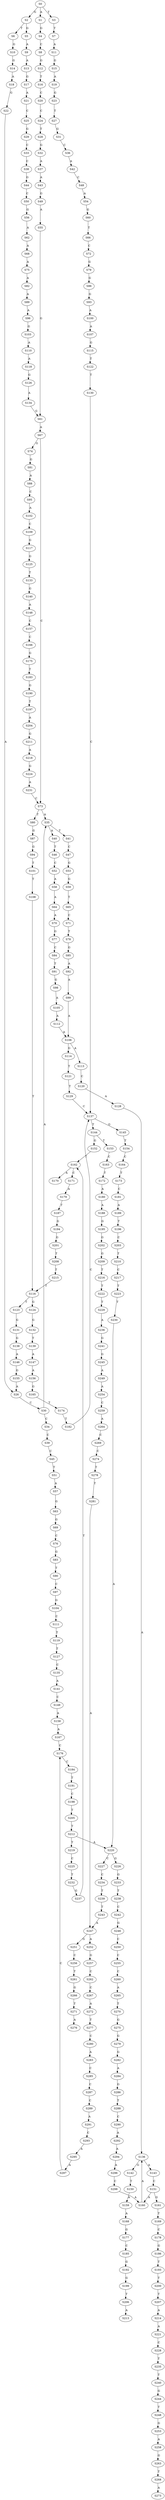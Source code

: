 strict digraph  {
	S0 -> S1 [ label = A ];
	S0 -> S2 [ label = G ];
	S0 -> S3 [ label = T ];
	S1 -> S4 [ label = G ];
	S2 -> S5 [ label = G ];
	S2 -> S6 [ label = T ];
	S3 -> S7 [ label = T ];
	S4 -> S8 [ label = C ];
	S5 -> S9 [ label = A ];
	S6 -> S10 [ label = G ];
	S7 -> S11 [ label = A ];
	S8 -> S12 [ label = G ];
	S9 -> S13 [ label = A ];
	S10 -> S14 [ label = G ];
	S11 -> S15 [ label = G ];
	S12 -> S16 [ label = T ];
	S13 -> S17 [ label = G ];
	S14 -> S18 [ label = A ];
	S15 -> S19 [ label = A ];
	S16 -> S20 [ label = C ];
	S17 -> S21 [ label = A ];
	S18 -> S22 [ label = G ];
	S19 -> S23 [ label = G ];
	S20 -> S24 [ label = C ];
	S21 -> S25 [ label = C ];
	S22 -> S26 [ label = A ];
	S23 -> S27 [ label = T ];
	S24 -> S28 [ label = T ];
	S25 -> S29 [ label = G ];
	S26 -> S30 [ label = C ];
	S27 -> S31 [ label = G ];
	S28 -> S32 [ label = G ];
	S29 -> S33 [ label = C ];
	S30 -> S34 [ label = C ];
	S30 -> S35 [ label = A ];
	S31 -> S36 [ label = C ];
	S32 -> S37 [ label = A ];
	S33 -> S38 [ label = C ];
	S34 -> S39 [ label = C ];
	S35 -> S40 [ label = A ];
	S35 -> S41 [ label = T ];
	S36 -> S42 [ label = A ];
	S37 -> S43 [ label = A ];
	S38 -> S44 [ label = G ];
	S39 -> S45 [ label = C ];
	S40 -> S46 [ label = T ];
	S41 -> S47 [ label = C ];
	S42 -> S48 [ label = C ];
	S43 -> S49 [ label = G ];
	S44 -> S50 [ label = C ];
	S45 -> S51 [ label = T ];
	S46 -> S52 [ label = C ];
	S47 -> S53 [ label = G ];
	S48 -> S54 [ label = A ];
	S49 -> S55 [ label = A ];
	S50 -> S56 [ label = G ];
	S51 -> S57 [ label = A ];
	S52 -> S58 [ label = A ];
	S53 -> S59 [ label = G ];
	S54 -> S60 [ label = G ];
	S55 -> S61 [ label = G ];
	S56 -> S62 [ label = A ];
	S57 -> S63 [ label = G ];
	S58 -> S64 [ label = A ];
	S59 -> S65 [ label = T ];
	S60 -> S66 [ label = T ];
	S61 -> S67 [ label = A ];
	S62 -> S68 [ label = A ];
	S63 -> S69 [ label = G ];
	S64 -> S70 [ label = A ];
	S65 -> S71 [ label = C ];
	S66 -> S72 [ label = C ];
	S67 -> S73 [ label = C ];
	S67 -> S74 [ label = G ];
	S68 -> S75 [ label = A ];
	S69 -> S76 [ label = C ];
	S70 -> S77 [ label = G ];
	S71 -> S78 [ label = T ];
	S72 -> S79 [ label = G ];
	S73 -> S80 [ label = T ];
	S73 -> S35 [ label = A ];
	S74 -> S81 [ label = G ];
	S75 -> S82 [ label = A ];
	S76 -> S83 [ label = G ];
	S77 -> S84 [ label = C ];
	S78 -> S85 [ label = G ];
	S79 -> S86 [ label = G ];
	S80 -> S87 [ label = G ];
	S81 -> S88 [ label = A ];
	S82 -> S89 [ label = A ];
	S83 -> S90 [ label = T ];
	S84 -> S91 [ label = T ];
	S85 -> S92 [ label = A ];
	S86 -> S93 [ label = G ];
	S87 -> S94 [ label = G ];
	S88 -> S95 [ label = C ];
	S89 -> S96 [ label = A ];
	S90 -> S97 [ label = C ];
	S91 -> S98 [ label = G ];
	S92 -> S99 [ label = A ];
	S93 -> S100 [ label = A ];
	S94 -> S101 [ label = T ];
	S95 -> S102 [ label = A ];
	S96 -> S103 [ label = G ];
	S97 -> S104 [ label = G ];
	S98 -> S105 [ label = A ];
	S99 -> S106 [ label = A ];
	S100 -> S107 [ label = A ];
	S101 -> S108 [ label = T ];
	S102 -> S109 [ label = C ];
	S103 -> S110 [ label = A ];
	S104 -> S111 [ label = C ];
	S105 -> S112 [ label = A ];
	S106 -> S113 [ label = A ];
	S106 -> S114 [ label = G ];
	S107 -> S115 [ label = G ];
	S108 -> S116 [ label = T ];
	S109 -> S117 [ label = G ];
	S110 -> S118 [ label = A ];
	S111 -> S119 [ label = T ];
	S112 -> S106 [ label = A ];
	S113 -> S120 [ label = C ];
	S114 -> S121 [ label = T ];
	S115 -> S122 [ label = T ];
	S116 -> S123 [ label = T ];
	S116 -> S124 [ label = G ];
	S117 -> S125 [ label = G ];
	S118 -> S126 [ label = G ];
	S119 -> S127 [ label = T ];
	S120 -> S128 [ label = A ];
	S121 -> S129 [ label = T ];
	S122 -> S130 [ label = T ];
	S123 -> S131 [ label = G ];
	S124 -> S132 [ label = G ];
	S125 -> S133 [ label = T ];
	S126 -> S134 [ label = A ];
	S127 -> S135 [ label = C ];
	S128 -> S136 [ label = A ];
	S129 -> S137 [ label = C ];
	S130 -> S137 [ label = C ];
	S131 -> S138 [ label = G ];
	S132 -> S139 [ label = T ];
	S133 -> S140 [ label = G ];
	S134 -> S61 [ label = G ];
	S135 -> S141 [ label = A ];
	S136 -> S142 [ label = G ];
	S136 -> S143 [ label = A ];
	S137 -> S144 [ label = T ];
	S137 -> S145 [ label = G ];
	S138 -> S146 [ label = A ];
	S139 -> S147 [ label = A ];
	S140 -> S148 [ label = A ];
	S141 -> S149 [ label = C ];
	S142 -> S150 [ label = T ];
	S143 -> S151 [ label = C ];
	S144 -> S152 [ label = G ];
	S144 -> S153 [ label = T ];
	S145 -> S154 [ label = T ];
	S146 -> S155 [ label = G ];
	S147 -> S156 [ label = A ];
	S148 -> S157 [ label = C ];
	S149 -> S158 [ label = A ];
	S150 -> S159 [ label = A ];
	S151 -> S160 [ label = A ];
	S151 -> S161 [ label = G ];
	S152 -> S162 [ label = T ];
	S153 -> S163 [ label = C ];
	S154 -> S164 [ label = C ];
	S155 -> S26 [ label = A ];
	S156 -> S165 [ label = G ];
	S157 -> S166 [ label = C ];
	S158 -> S167 [ label = A ];
	S159 -> S168 [ label = A ];
	S160 -> S136 [ label = A ];
	S161 -> S169 [ label = T ];
	S162 -> S170 [ label = A ];
	S162 -> S171 [ label = C ];
	S163 -> S172 [ label = T ];
	S164 -> S173 [ label = T ];
	S165 -> S174 [ label = T ];
	S166 -> S175 [ label = G ];
	S167 -> S176 [ label = C ];
	S168 -> S177 [ label = G ];
	S169 -> S178 [ label = C ];
	S171 -> S179 [ label = A ];
	S172 -> S180 [ label = A ];
	S173 -> S181 [ label = C ];
	S174 -> S182 [ label = T ];
	S175 -> S183 [ label = T ];
	S176 -> S184 [ label = C ];
	S177 -> S185 [ label = C ];
	S178 -> S186 [ label = G ];
	S179 -> S187 [ label = T ];
	S180 -> S188 [ label = A ];
	S181 -> S189 [ label = A ];
	S182 -> S137 [ label = C ];
	S183 -> S190 [ label = G ];
	S184 -> S191 [ label = T ];
	S185 -> S192 [ label = G ];
	S186 -> S193 [ label = T ];
	S187 -> S194 [ label = G ];
	S188 -> S195 [ label = G ];
	S189 -> S196 [ label = T ];
	S190 -> S197 [ label = T ];
	S191 -> S198 [ label = C ];
	S192 -> S199 [ label = G ];
	S193 -> S200 [ label = T ];
	S194 -> S201 [ label = G ];
	S195 -> S202 [ label = G ];
	S196 -> S203 [ label = C ];
	S197 -> S204 [ label = A ];
	S198 -> S205 [ label = T ];
	S199 -> S206 [ label = T ];
	S200 -> S207 [ label = T ];
	S201 -> S208 [ label = T ];
	S202 -> S209 [ label = G ];
	S203 -> S210 [ label = T ];
	S204 -> S211 [ label = G ];
	S205 -> S212 [ label = T ];
	S206 -> S213 [ label = A ];
	S207 -> S214 [ label = A ];
	S208 -> S215 [ label = T ];
	S209 -> S216 [ label = T ];
	S210 -> S217 [ label = C ];
	S211 -> S218 [ label = A ];
	S212 -> S219 [ label = T ];
	S212 -> S220 [ label = A ];
	S214 -> S221 [ label = A ];
	S215 -> S116 [ label = T ];
	S216 -> S222 [ label = T ];
	S217 -> S223 [ label = T ];
	S218 -> S224 [ label = G ];
	S219 -> S225 [ label = C ];
	S220 -> S226 [ label = G ];
	S220 -> S227 [ label = C ];
	S221 -> S228 [ label = C ];
	S222 -> S229 [ label = T ];
	S223 -> S230 [ label = T ];
	S224 -> S231 [ label = A ];
	S225 -> S232 [ label = T ];
	S226 -> S233 [ label = G ];
	S227 -> S234 [ label = C ];
	S228 -> S235 [ label = T ];
	S229 -> S236 [ label = A ];
	S230 -> S220 [ label = A ];
	S231 -> S73 [ label = C ];
	S232 -> S237 [ label = G ];
	S233 -> S238 [ label = T ];
	S234 -> S239 [ label = T ];
	S235 -> S240 [ label = T ];
	S236 -> S241 [ label = G ];
	S237 -> S162 [ label = T ];
	S238 -> S242 [ label = C ];
	S239 -> S243 [ label = T ];
	S240 -> S244 [ label = G ];
	S241 -> S245 [ label = G ];
	S242 -> S246 [ label = G ];
	S243 -> S247 [ label = A ];
	S244 -> S248 [ label = T ];
	S245 -> S249 [ label = A ];
	S246 -> S250 [ label = C ];
	S247 -> S251 [ label = G ];
	S247 -> S252 [ label = A ];
	S248 -> S253 [ label = G ];
	S249 -> S254 [ label = A ];
	S250 -> S255 [ label = C ];
	S251 -> S256 [ label = C ];
	S252 -> S257 [ label = G ];
	S253 -> S258 [ label = A ];
	S254 -> S259 [ label = C ];
	S255 -> S260 [ label = C ];
	S256 -> S261 [ label = T ];
	S257 -> S262 [ label = C ];
	S258 -> S263 [ label = G ];
	S259 -> S264 [ label = A ];
	S260 -> S265 [ label = A ];
	S261 -> S266 [ label = G ];
	S262 -> S267 [ label = C ];
	S263 -> S268 [ label = T ];
	S264 -> S269 [ label = C ];
	S265 -> S270 [ label = T ];
	S266 -> S271 [ label = T ];
	S267 -> S272 [ label = A ];
	S268 -> S273 [ label = A ];
	S269 -> S274 [ label = C ];
	S270 -> S275 [ label = G ];
	S271 -> S276 [ label = A ];
	S272 -> S277 [ label = T ];
	S274 -> S278 [ label = T ];
	S275 -> S279 [ label = G ];
	S277 -> S280 [ label = C ];
	S278 -> S281 [ label = T ];
	S279 -> S282 [ label = G ];
	S280 -> S283 [ label = A ];
	S281 -> S247 [ label = A ];
	S282 -> S284 [ label = A ];
	S283 -> S285 [ label = C ];
	S284 -> S286 [ label = G ];
	S285 -> S287 [ label = C ];
	S286 -> S288 [ label = T ];
	S287 -> S289 [ label = C ];
	S288 -> S290 [ label = C ];
	S289 -> S291 [ label = A ];
	S290 -> S292 [ label = A ];
	S291 -> S293 [ label = C ];
	S292 -> S294 [ label = A ];
	S293 -> S295 [ label = A ];
	S294 -> S296 [ label = A ];
	S295 -> S297 [ label = A ];
	S296 -> S298 [ label = C ];
	S297 -> S176 [ label = C ];
	S298 -> S160 [ label = A ];
}
